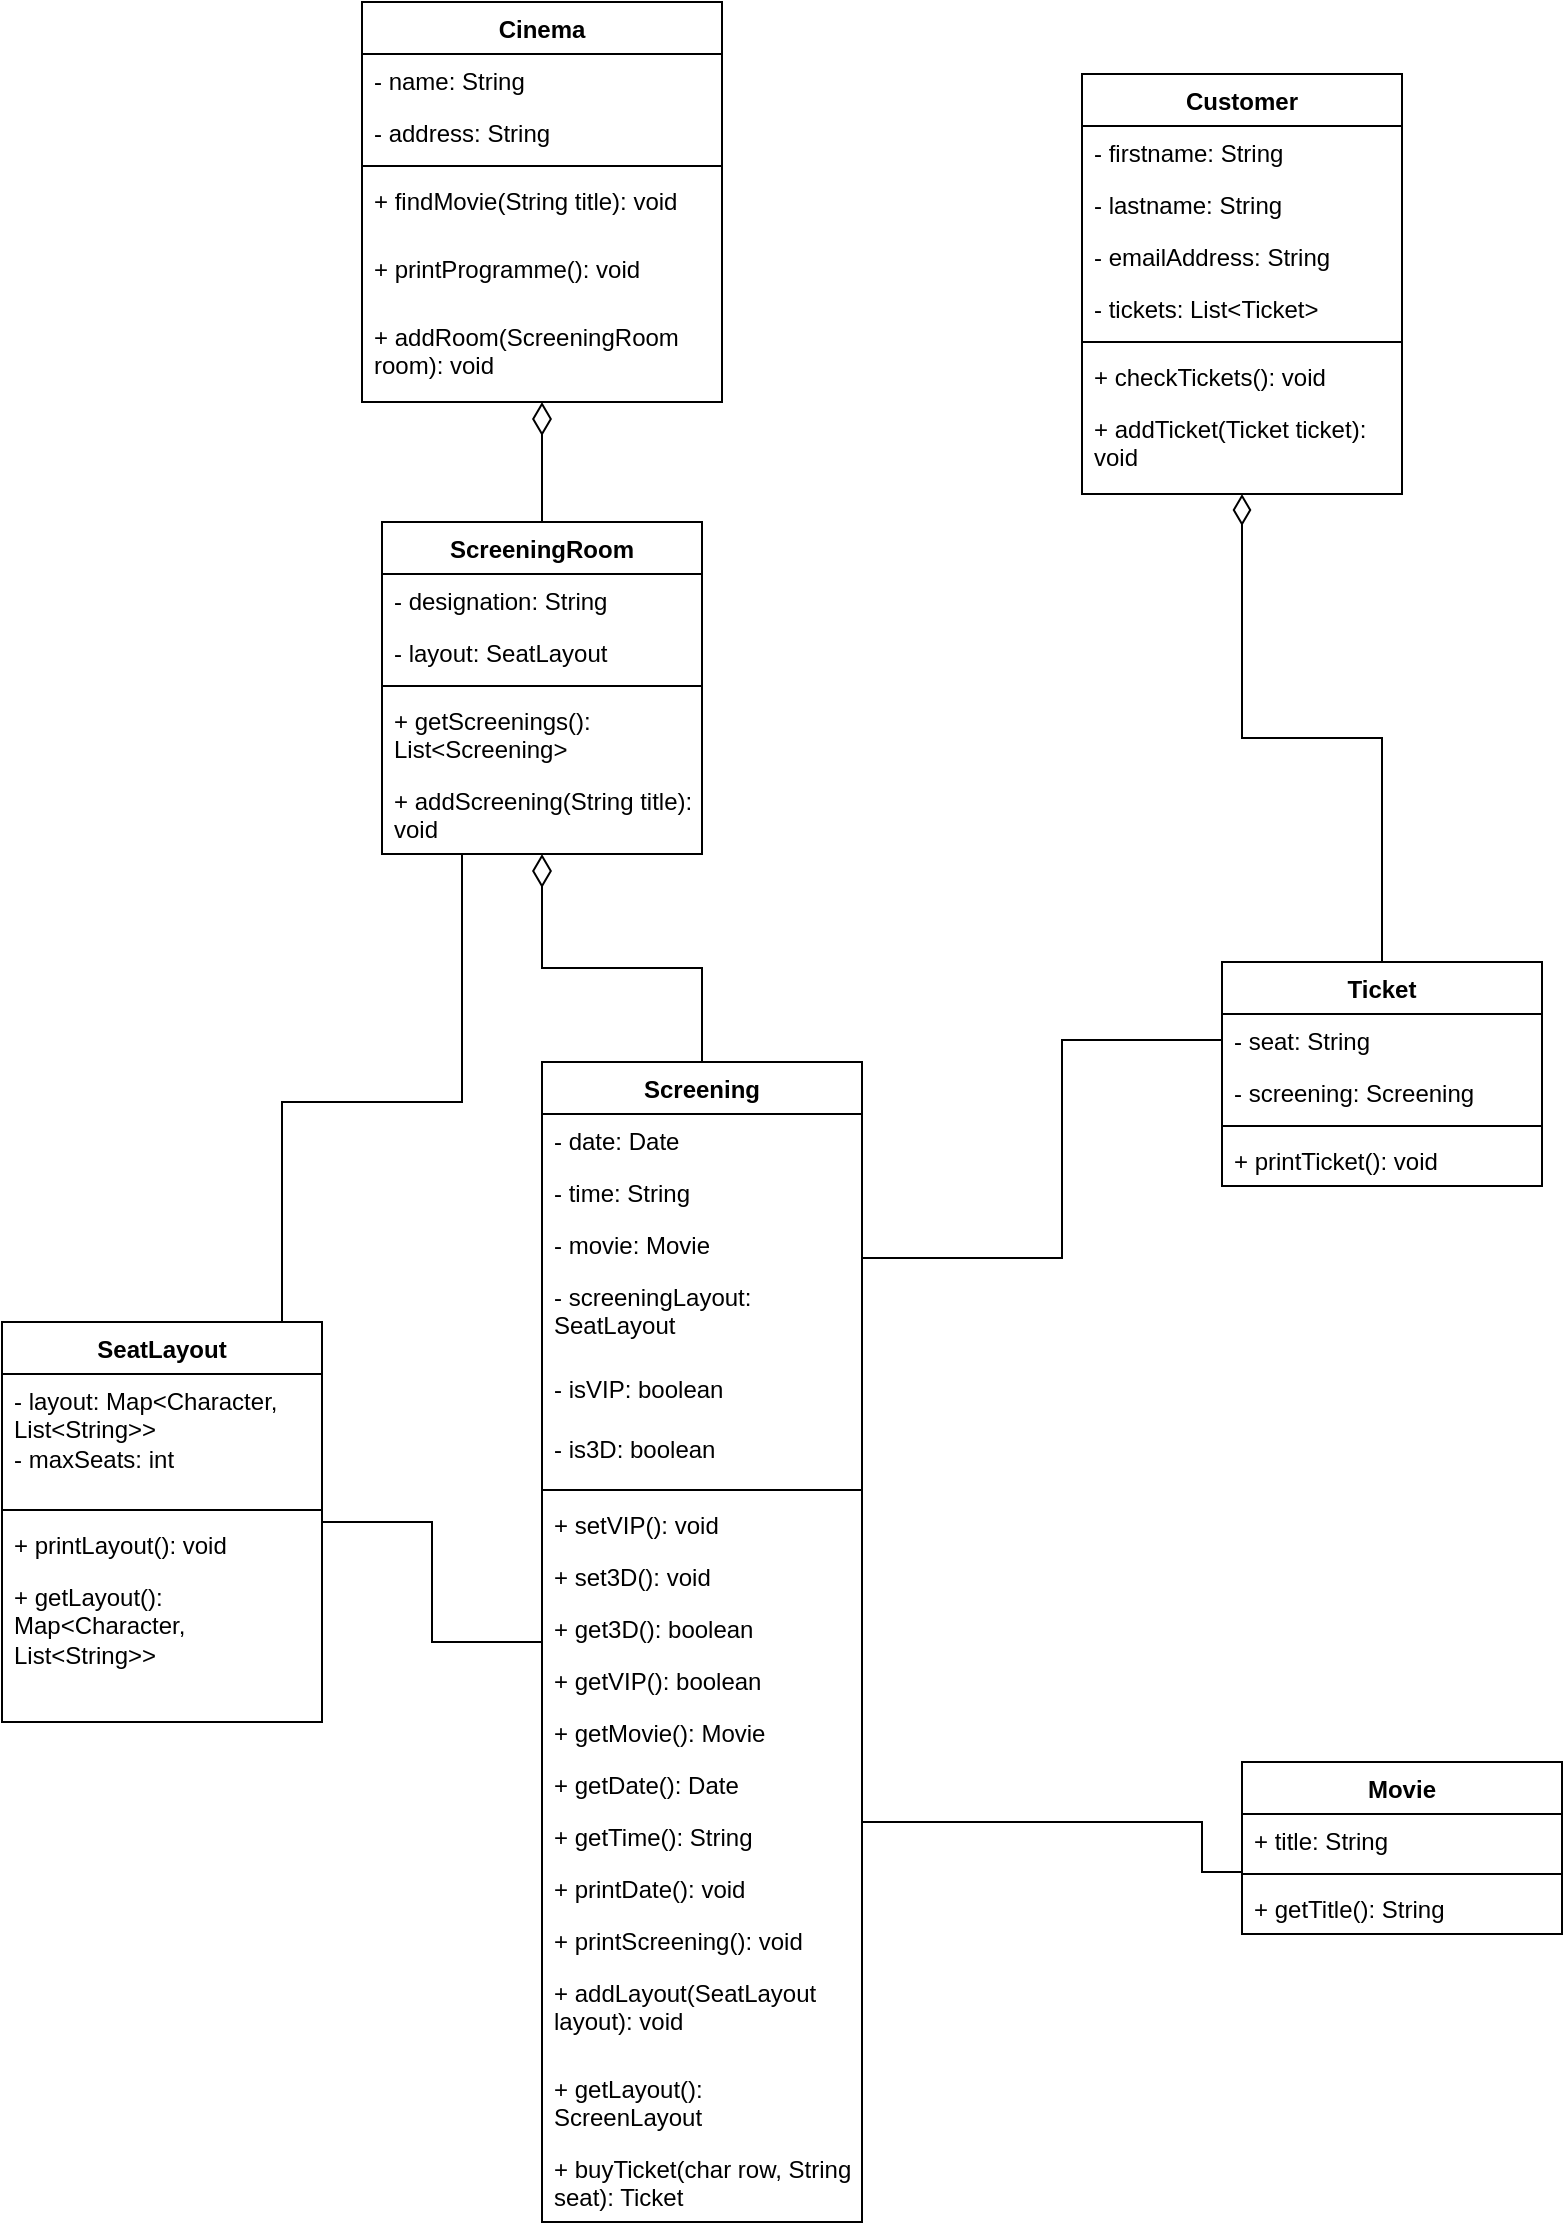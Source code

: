 <mxfile version="24.7.17">
  <diagram name="Strona-1" id="1AEKY5tCfrDMFi1p3VS5">
    <mxGraphModel dx="1195" dy="703" grid="1" gridSize="10" guides="1" tooltips="1" connect="1" arrows="1" fold="1" page="1" pageScale="1" pageWidth="827" pageHeight="1169" math="0" shadow="0">
      <root>
        <mxCell id="0" />
        <mxCell id="1" parent="0" />
        <mxCell id="GAVg0c8g9KsxBsIheXiO-1" value="Cinema" style="swimlane;fontStyle=1;align=center;verticalAlign=top;childLayout=stackLayout;horizontal=1;startSize=26;horizontalStack=0;resizeParent=1;resizeParentMax=0;resizeLast=0;collapsible=1;marginBottom=0;whiteSpace=wrap;html=1;" parent="1" vertex="1">
          <mxGeometry x="200" y="30" width="180" height="200" as="geometry" />
        </mxCell>
        <mxCell id="GAVg0c8g9KsxBsIheXiO-2" value="- name: String" style="text;strokeColor=none;fillColor=none;align=left;verticalAlign=top;spacingLeft=4;spacingRight=4;overflow=hidden;rotatable=0;points=[[0,0.5],[1,0.5]];portConstraint=eastwest;whiteSpace=wrap;html=1;" parent="GAVg0c8g9KsxBsIheXiO-1" vertex="1">
          <mxGeometry y="26" width="180" height="26" as="geometry" />
        </mxCell>
        <mxCell id="GAVg0c8g9KsxBsIheXiO-32" value="- address: String" style="text;strokeColor=none;fillColor=none;align=left;verticalAlign=top;spacingLeft=4;spacingRight=4;overflow=hidden;rotatable=0;points=[[0,0.5],[1,0.5]];portConstraint=eastwest;whiteSpace=wrap;html=1;" parent="GAVg0c8g9KsxBsIheXiO-1" vertex="1">
          <mxGeometry y="52" width="180" height="26" as="geometry" />
        </mxCell>
        <mxCell id="GAVg0c8g9KsxBsIheXiO-3" value="" style="line;strokeWidth=1;fillColor=none;align=left;verticalAlign=middle;spacingTop=-1;spacingLeft=3;spacingRight=3;rotatable=0;labelPosition=right;points=[];portConstraint=eastwest;strokeColor=inherit;" parent="GAVg0c8g9KsxBsIheXiO-1" vertex="1">
          <mxGeometry y="78" width="180" height="8" as="geometry" />
        </mxCell>
        <mxCell id="GAVg0c8g9KsxBsIheXiO-4" value="+ findMovie(String title): void" style="text;strokeColor=none;fillColor=none;align=left;verticalAlign=top;spacingLeft=4;spacingRight=4;overflow=hidden;rotatable=0;points=[[0,0.5],[1,0.5]];portConstraint=eastwest;whiteSpace=wrap;html=1;" parent="GAVg0c8g9KsxBsIheXiO-1" vertex="1">
          <mxGeometry y="86" width="180" height="34" as="geometry" />
        </mxCell>
        <mxCell id="GAVg0c8g9KsxBsIheXiO-33" value="+ printProgramme(): void" style="text;strokeColor=none;fillColor=none;align=left;verticalAlign=top;spacingLeft=4;spacingRight=4;overflow=hidden;rotatable=0;points=[[0,0.5],[1,0.5]];portConstraint=eastwest;whiteSpace=wrap;html=1;" parent="GAVg0c8g9KsxBsIheXiO-1" vertex="1">
          <mxGeometry y="120" width="180" height="34" as="geometry" />
        </mxCell>
        <mxCell id="unSGOQzExePCMTm-dUKI-7" value="+ addRoom(ScreeningRoom room): void" style="text;strokeColor=none;fillColor=none;align=left;verticalAlign=top;spacingLeft=4;spacingRight=4;overflow=hidden;rotatable=0;points=[[0,0.5],[1,0.5]];portConstraint=eastwest;whiteSpace=wrap;html=1;" parent="GAVg0c8g9KsxBsIheXiO-1" vertex="1">
          <mxGeometry y="154" width="180" height="46" as="geometry" />
        </mxCell>
        <mxCell id="GAVg0c8g9KsxBsIheXiO-25" style="edgeStyle=orthogonalEdgeStyle;rounded=0;orthogonalLoop=1;jettySize=auto;html=1;entryX=0;entryY=0.5;entryDx=0;entryDy=0;endArrow=none;endFill=0;" parent="1" source="GAVg0c8g9KsxBsIheXiO-5" edge="1">
          <mxGeometry relative="1" as="geometry">
            <Array as="points">
              <mxPoint x="620" y="940" />
              <mxPoint x="620" y="965" />
            </Array>
            <mxPoint x="640" y="975" as="targetPoint" />
          </mxGeometry>
        </mxCell>
        <mxCell id="GAVg0c8g9KsxBsIheXiO-46" style="edgeStyle=orthogonalEdgeStyle;rounded=0;orthogonalLoop=1;jettySize=auto;html=1;entryX=0;entryY=0.5;entryDx=0;entryDy=0;endArrow=none;endFill=0;" parent="1" source="GAVg0c8g9KsxBsIheXiO-5" target="GAVg0c8g9KsxBsIheXiO-42" edge="1">
          <mxGeometry relative="1" as="geometry">
            <Array as="points">
              <mxPoint x="550" y="658" />
              <mxPoint x="550" y="549" />
            </Array>
          </mxGeometry>
        </mxCell>
        <mxCell id="GAVg0c8g9KsxBsIheXiO-5" value="Screening" style="swimlane;fontStyle=1;align=center;verticalAlign=top;childLayout=stackLayout;horizontal=1;startSize=26;horizontalStack=0;resizeParent=1;resizeParentMax=0;resizeLast=0;collapsible=1;marginBottom=0;whiteSpace=wrap;html=1;" parent="1" vertex="1">
          <mxGeometry x="290" y="560" width="160" height="580" as="geometry" />
        </mxCell>
        <mxCell id="M-Hh1-exw0_wcfvshpKW-4" value="- date: Date" style="text;strokeColor=none;fillColor=none;align=left;verticalAlign=top;spacingLeft=4;spacingRight=4;overflow=hidden;rotatable=0;points=[[0,0.5],[1,0.5]];portConstraint=eastwest;whiteSpace=wrap;html=1;" vertex="1" parent="GAVg0c8g9KsxBsIheXiO-5">
          <mxGeometry y="26" width="160" height="26" as="geometry" />
        </mxCell>
        <mxCell id="GAVg0c8g9KsxBsIheXiO-6" value="- time: String" style="text;strokeColor=none;fillColor=none;align=left;verticalAlign=top;spacingLeft=4;spacingRight=4;overflow=hidden;rotatable=0;points=[[0,0.5],[1,0.5]];portConstraint=eastwest;whiteSpace=wrap;html=1;" parent="GAVg0c8g9KsxBsIheXiO-5" vertex="1">
          <mxGeometry y="52" width="160" height="26" as="geometry" />
        </mxCell>
        <mxCell id="M-Hh1-exw0_wcfvshpKW-5" value="- movie: Movie" style="text;strokeColor=none;fillColor=none;align=left;verticalAlign=top;spacingLeft=4;spacingRight=4;overflow=hidden;rotatable=0;points=[[0,0.5],[1,0.5]];portConstraint=eastwest;whiteSpace=wrap;html=1;" vertex="1" parent="GAVg0c8g9KsxBsIheXiO-5">
          <mxGeometry y="78" width="160" height="26" as="geometry" />
        </mxCell>
        <mxCell id="M-Hh1-exw0_wcfvshpKW-6" value="- screeningLayout: SeatLayout" style="text;strokeColor=none;fillColor=none;align=left;verticalAlign=top;spacingLeft=4;spacingRight=4;overflow=hidden;rotatable=0;points=[[0,0.5],[1,0.5]];portConstraint=eastwest;whiteSpace=wrap;html=1;" vertex="1" parent="GAVg0c8g9KsxBsIheXiO-5">
          <mxGeometry y="104" width="160" height="46" as="geometry" />
        </mxCell>
        <mxCell id="M-Hh1-exw0_wcfvshpKW-7" value="- isVIP: boolean" style="text;strokeColor=none;fillColor=none;align=left;verticalAlign=top;spacingLeft=4;spacingRight=4;overflow=hidden;rotatable=0;points=[[0,0.5],[1,0.5]];portConstraint=eastwest;whiteSpace=wrap;html=1;" vertex="1" parent="GAVg0c8g9KsxBsIheXiO-5">
          <mxGeometry y="150" width="160" height="30" as="geometry" />
        </mxCell>
        <mxCell id="M-Hh1-exw0_wcfvshpKW-8" value="- is3D: boolean" style="text;strokeColor=none;fillColor=none;align=left;verticalAlign=top;spacingLeft=4;spacingRight=4;overflow=hidden;rotatable=0;points=[[0,0.5],[1,0.5]];portConstraint=eastwest;whiteSpace=wrap;html=1;" vertex="1" parent="GAVg0c8g9KsxBsIheXiO-5">
          <mxGeometry y="180" width="160" height="30" as="geometry" />
        </mxCell>
        <mxCell id="GAVg0c8g9KsxBsIheXiO-7" value="" style="line;strokeWidth=1;fillColor=none;align=left;verticalAlign=middle;spacingTop=-1;spacingLeft=3;spacingRight=3;rotatable=0;labelPosition=right;points=[];portConstraint=eastwest;strokeColor=inherit;" parent="GAVg0c8g9KsxBsIheXiO-5" vertex="1">
          <mxGeometry y="210" width="160" height="8" as="geometry" />
        </mxCell>
        <mxCell id="GAVg0c8g9KsxBsIheXiO-8" value="+ setVIP(): void" style="text;strokeColor=none;fillColor=none;align=left;verticalAlign=top;spacingLeft=4;spacingRight=4;overflow=hidden;rotatable=0;points=[[0,0.5],[1,0.5]];portConstraint=eastwest;whiteSpace=wrap;html=1;" parent="GAVg0c8g9KsxBsIheXiO-5" vertex="1">
          <mxGeometry y="218" width="160" height="26" as="geometry" />
        </mxCell>
        <mxCell id="M-Hh1-exw0_wcfvshpKW-9" value="+ set3D(): void" style="text;strokeColor=none;fillColor=none;align=left;verticalAlign=top;spacingLeft=4;spacingRight=4;overflow=hidden;rotatable=0;points=[[0,0.5],[1,0.5]];portConstraint=eastwest;whiteSpace=wrap;html=1;" vertex="1" parent="GAVg0c8g9KsxBsIheXiO-5">
          <mxGeometry y="244" width="160" height="26" as="geometry" />
        </mxCell>
        <mxCell id="M-Hh1-exw0_wcfvshpKW-10" value="+ get3D(): boolean" style="text;strokeColor=none;fillColor=none;align=left;verticalAlign=top;spacingLeft=4;spacingRight=4;overflow=hidden;rotatable=0;points=[[0,0.5],[1,0.5]];portConstraint=eastwest;whiteSpace=wrap;html=1;" vertex="1" parent="GAVg0c8g9KsxBsIheXiO-5">
          <mxGeometry y="270" width="160" height="26" as="geometry" />
        </mxCell>
        <mxCell id="M-Hh1-exw0_wcfvshpKW-11" value="+ getVIP(): boolean" style="text;strokeColor=none;fillColor=none;align=left;verticalAlign=top;spacingLeft=4;spacingRight=4;overflow=hidden;rotatable=0;points=[[0,0.5],[1,0.5]];portConstraint=eastwest;whiteSpace=wrap;html=1;" vertex="1" parent="GAVg0c8g9KsxBsIheXiO-5">
          <mxGeometry y="296" width="160" height="26" as="geometry" />
        </mxCell>
        <mxCell id="M-Hh1-exw0_wcfvshpKW-12" value="+ getMovie(): Movie" style="text;strokeColor=none;fillColor=none;align=left;verticalAlign=top;spacingLeft=4;spacingRight=4;overflow=hidden;rotatable=0;points=[[0,0.5],[1,0.5]];portConstraint=eastwest;whiteSpace=wrap;html=1;" vertex="1" parent="GAVg0c8g9KsxBsIheXiO-5">
          <mxGeometry y="322" width="160" height="26" as="geometry" />
        </mxCell>
        <mxCell id="M-Hh1-exw0_wcfvshpKW-13" value="+ getDate(): Date" style="text;strokeColor=none;fillColor=none;align=left;verticalAlign=top;spacingLeft=4;spacingRight=4;overflow=hidden;rotatable=0;points=[[0,0.5],[1,0.5]];portConstraint=eastwest;whiteSpace=wrap;html=1;" vertex="1" parent="GAVg0c8g9KsxBsIheXiO-5">
          <mxGeometry y="348" width="160" height="26" as="geometry" />
        </mxCell>
        <mxCell id="M-Hh1-exw0_wcfvshpKW-14" value="+ getTime(): String" style="text;strokeColor=none;fillColor=none;align=left;verticalAlign=top;spacingLeft=4;spacingRight=4;overflow=hidden;rotatable=0;points=[[0,0.5],[1,0.5]];portConstraint=eastwest;whiteSpace=wrap;html=1;" vertex="1" parent="GAVg0c8g9KsxBsIheXiO-5">
          <mxGeometry y="374" width="160" height="26" as="geometry" />
        </mxCell>
        <mxCell id="M-Hh1-exw0_wcfvshpKW-15" value="+ printDate(): void" style="text;strokeColor=none;fillColor=none;align=left;verticalAlign=top;spacingLeft=4;spacingRight=4;overflow=hidden;rotatable=0;points=[[0,0.5],[1,0.5]];portConstraint=eastwest;whiteSpace=wrap;html=1;" vertex="1" parent="GAVg0c8g9KsxBsIheXiO-5">
          <mxGeometry y="400" width="160" height="26" as="geometry" />
        </mxCell>
        <mxCell id="M-Hh1-exw0_wcfvshpKW-16" value="+ printScreening(): void" style="text;strokeColor=none;fillColor=none;align=left;verticalAlign=top;spacingLeft=4;spacingRight=4;overflow=hidden;rotatable=0;points=[[0,0.5],[1,0.5]];portConstraint=eastwest;whiteSpace=wrap;html=1;" vertex="1" parent="GAVg0c8g9KsxBsIheXiO-5">
          <mxGeometry y="426" width="160" height="26" as="geometry" />
        </mxCell>
        <mxCell id="M-Hh1-exw0_wcfvshpKW-17" value="+ addLayout(SeatLayout layout): void" style="text;strokeColor=none;fillColor=none;align=left;verticalAlign=top;spacingLeft=4;spacingRight=4;overflow=hidden;rotatable=0;points=[[0,0.5],[1,0.5]];portConstraint=eastwest;whiteSpace=wrap;html=1;" vertex="1" parent="GAVg0c8g9KsxBsIheXiO-5">
          <mxGeometry y="452" width="160" height="48" as="geometry" />
        </mxCell>
        <mxCell id="M-Hh1-exw0_wcfvshpKW-18" value="+ getLayout(): ScreenLayout" style="text;strokeColor=none;fillColor=none;align=left;verticalAlign=top;spacingLeft=4;spacingRight=4;overflow=hidden;rotatable=0;points=[[0,0.5],[1,0.5]];portConstraint=eastwest;whiteSpace=wrap;html=1;" vertex="1" parent="GAVg0c8g9KsxBsIheXiO-5">
          <mxGeometry y="500" width="160" height="40" as="geometry" />
        </mxCell>
        <mxCell id="M-Hh1-exw0_wcfvshpKW-19" value="+ buyTicket(char row, String seat): Ticket" style="text;strokeColor=none;fillColor=none;align=left;verticalAlign=top;spacingLeft=4;spacingRight=4;overflow=hidden;rotatable=0;points=[[0,0.5],[1,0.5]];portConstraint=eastwest;whiteSpace=wrap;html=1;" vertex="1" parent="GAVg0c8g9KsxBsIheXiO-5">
          <mxGeometry y="540" width="160" height="40" as="geometry" />
        </mxCell>
        <mxCell id="GAVg0c8g9KsxBsIheXiO-9" value="Movie" style="swimlane;fontStyle=1;align=center;verticalAlign=top;childLayout=stackLayout;horizontal=1;startSize=26;horizontalStack=0;resizeParent=1;resizeParentMax=0;resizeLast=0;collapsible=1;marginBottom=0;whiteSpace=wrap;html=1;" parent="1" vertex="1">
          <mxGeometry x="640" y="910" width="160" height="86" as="geometry" />
        </mxCell>
        <mxCell id="GAVg0c8g9KsxBsIheXiO-10" value="+ title: String" style="text;strokeColor=none;fillColor=none;align=left;verticalAlign=top;spacingLeft=4;spacingRight=4;overflow=hidden;rotatable=0;points=[[0,0.5],[1,0.5]];portConstraint=eastwest;whiteSpace=wrap;html=1;" parent="GAVg0c8g9KsxBsIheXiO-9" vertex="1">
          <mxGeometry y="26" width="160" height="26" as="geometry" />
        </mxCell>
        <mxCell id="GAVg0c8g9KsxBsIheXiO-11" value="" style="line;strokeWidth=1;fillColor=none;align=left;verticalAlign=middle;spacingTop=-1;spacingLeft=3;spacingRight=3;rotatable=0;labelPosition=right;points=[];portConstraint=eastwest;strokeColor=inherit;" parent="GAVg0c8g9KsxBsIheXiO-9" vertex="1">
          <mxGeometry y="52" width="160" height="8" as="geometry" />
        </mxCell>
        <mxCell id="GAVg0c8g9KsxBsIheXiO-12" value="+ getTitle(): String" style="text;strokeColor=none;fillColor=none;align=left;verticalAlign=top;spacingLeft=4;spacingRight=4;overflow=hidden;rotatable=0;points=[[0,0.5],[1,0.5]];portConstraint=eastwest;whiteSpace=wrap;html=1;" parent="GAVg0c8g9KsxBsIheXiO-9" vertex="1">
          <mxGeometry y="60" width="160" height="26" as="geometry" />
        </mxCell>
        <mxCell id="GAVg0c8g9KsxBsIheXiO-17" value="ScreeningRoom" style="swimlane;fontStyle=1;align=center;verticalAlign=top;childLayout=stackLayout;horizontal=1;startSize=26;horizontalStack=0;resizeParent=1;resizeParentMax=0;resizeLast=0;collapsible=1;marginBottom=0;whiteSpace=wrap;html=1;" parent="1" vertex="1">
          <mxGeometry x="210" y="290" width="160" height="166" as="geometry" />
        </mxCell>
        <mxCell id="GAVg0c8g9KsxBsIheXiO-18" value="- designation: String" style="text;strokeColor=none;fillColor=none;align=left;verticalAlign=top;spacingLeft=4;spacingRight=4;overflow=hidden;rotatable=0;points=[[0,0.5],[1,0.5]];portConstraint=eastwest;whiteSpace=wrap;html=1;" parent="GAVg0c8g9KsxBsIheXiO-17" vertex="1">
          <mxGeometry y="26" width="160" height="26" as="geometry" />
        </mxCell>
        <mxCell id="M-Hh1-exw0_wcfvshpKW-1" value="- layout: SeatLayout" style="text;strokeColor=none;fillColor=none;align=left;verticalAlign=top;spacingLeft=4;spacingRight=4;overflow=hidden;rotatable=0;points=[[0,0.5],[1,0.5]];portConstraint=eastwest;whiteSpace=wrap;html=1;" vertex="1" parent="GAVg0c8g9KsxBsIheXiO-17">
          <mxGeometry y="52" width="160" height="26" as="geometry" />
        </mxCell>
        <mxCell id="GAVg0c8g9KsxBsIheXiO-19" value="" style="line;strokeWidth=1;fillColor=none;align=left;verticalAlign=middle;spacingTop=-1;spacingLeft=3;spacingRight=3;rotatable=0;labelPosition=right;points=[];portConstraint=eastwest;strokeColor=inherit;" parent="GAVg0c8g9KsxBsIheXiO-17" vertex="1">
          <mxGeometry y="78" width="160" height="8" as="geometry" />
        </mxCell>
        <mxCell id="GAVg0c8g9KsxBsIheXiO-20" value="+ getScreenings(): List&amp;lt;Screening&amp;gt;" style="text;strokeColor=none;fillColor=none;align=left;verticalAlign=top;spacingLeft=4;spacingRight=4;overflow=hidden;rotatable=0;points=[[0,0.5],[1,0.5]];portConstraint=eastwest;whiteSpace=wrap;html=1;" parent="GAVg0c8g9KsxBsIheXiO-17" vertex="1">
          <mxGeometry y="86" width="160" height="40" as="geometry" />
        </mxCell>
        <mxCell id="GAVg0c8g9KsxBsIheXiO-49" value="+ addScreening(String title): void" style="text;strokeColor=none;fillColor=none;align=left;verticalAlign=top;spacingLeft=4;spacingRight=4;overflow=hidden;rotatable=0;points=[[0,0.5],[1,0.5]];portConstraint=eastwest;whiteSpace=wrap;html=1;" parent="GAVg0c8g9KsxBsIheXiO-17" vertex="1">
          <mxGeometry y="126" width="160" height="40" as="geometry" />
        </mxCell>
        <mxCell id="GAVg0c8g9KsxBsIheXiO-21" style="edgeStyle=orthogonalEdgeStyle;rounded=0;orthogonalLoop=1;jettySize=auto;html=1;endArrow=diamondThin;endFill=0;endSize=14;entryX=0.5;entryY=1;entryDx=0;entryDy=0;" parent="1" source="GAVg0c8g9KsxBsIheXiO-17" target="GAVg0c8g9KsxBsIheXiO-1" edge="1">
          <mxGeometry relative="1" as="geometry">
            <mxPoint x="310" y="340" as="targetPoint" />
          </mxGeometry>
        </mxCell>
        <mxCell id="GAVg0c8g9KsxBsIheXiO-31" style="edgeStyle=orthogonalEdgeStyle;rounded=0;orthogonalLoop=1;jettySize=auto;html=1;endArrow=none;endFill=0;" parent="1" source="GAVg0c8g9KsxBsIheXiO-27" target="GAVg0c8g9KsxBsIheXiO-17" edge="1">
          <mxGeometry relative="1" as="geometry">
            <Array as="points">
              <mxPoint x="160" y="580" />
              <mxPoint x="250" y="580" />
            </Array>
          </mxGeometry>
        </mxCell>
        <mxCell id="joMGRhJ9hOHxTJ87XTVP-1" style="edgeStyle=orthogonalEdgeStyle;rounded=0;orthogonalLoop=1;jettySize=auto;html=1;endArrow=none;endFill=0;" parent="1" source="GAVg0c8g9KsxBsIheXiO-27" target="GAVg0c8g9KsxBsIheXiO-5" edge="1">
          <mxGeometry relative="1" as="geometry" />
        </mxCell>
        <mxCell id="GAVg0c8g9KsxBsIheXiO-27" value="SeatLayout" style="swimlane;fontStyle=1;align=center;verticalAlign=top;childLayout=stackLayout;horizontal=1;startSize=26;horizontalStack=0;resizeParent=1;resizeParentMax=0;resizeLast=0;collapsible=1;marginBottom=0;whiteSpace=wrap;html=1;" parent="1" vertex="1">
          <mxGeometry x="20" y="690" width="160" height="200" as="geometry" />
        </mxCell>
        <mxCell id="GAVg0c8g9KsxBsIheXiO-28" value="- layout: Map&amp;lt;Character, List&amp;lt;String&amp;gt;&amp;gt;&lt;div&gt;- maxSeats: int&lt;/div&gt;" style="text;strokeColor=none;fillColor=none;align=left;verticalAlign=top;spacingLeft=4;spacingRight=4;overflow=hidden;rotatable=0;points=[[0,0.5],[1,0.5]];portConstraint=eastwest;whiteSpace=wrap;html=1;" parent="GAVg0c8g9KsxBsIheXiO-27" vertex="1">
          <mxGeometry y="26" width="160" height="64" as="geometry" />
        </mxCell>
        <mxCell id="GAVg0c8g9KsxBsIheXiO-29" value="" style="line;strokeWidth=1;fillColor=none;align=left;verticalAlign=middle;spacingTop=-1;spacingLeft=3;spacingRight=3;rotatable=0;labelPosition=right;points=[];portConstraint=eastwest;strokeColor=inherit;" parent="GAVg0c8g9KsxBsIheXiO-27" vertex="1">
          <mxGeometry y="90" width="160" height="8" as="geometry" />
        </mxCell>
        <mxCell id="GAVg0c8g9KsxBsIheXiO-30" value="+ printLayout(): void" style="text;strokeColor=none;fillColor=none;align=left;verticalAlign=top;spacingLeft=4;spacingRight=4;overflow=hidden;rotatable=0;points=[[0,0.5],[1,0.5]];portConstraint=eastwest;whiteSpace=wrap;html=1;" parent="GAVg0c8g9KsxBsIheXiO-27" vertex="1">
          <mxGeometry y="98" width="160" height="26" as="geometry" />
        </mxCell>
        <mxCell id="M-Hh1-exw0_wcfvshpKW-2" value="+ getLayout(): Map&amp;lt;Character, List&amp;lt;String&amp;gt;&amp;gt;" style="text;strokeColor=none;fillColor=none;align=left;verticalAlign=top;spacingLeft=4;spacingRight=4;overflow=hidden;rotatable=0;points=[[0,0.5],[1,0.5]];portConstraint=eastwest;whiteSpace=wrap;html=1;" vertex="1" parent="GAVg0c8g9KsxBsIheXiO-27">
          <mxGeometry y="124" width="160" height="76" as="geometry" />
        </mxCell>
        <mxCell id="GAVg0c8g9KsxBsIheXiO-34" style="edgeStyle=orthogonalEdgeStyle;rounded=0;orthogonalLoop=1;jettySize=auto;html=1;endArrow=diamondThin;endFill=0;endSize=14;" parent="1" source="GAVg0c8g9KsxBsIheXiO-5" target="GAVg0c8g9KsxBsIheXiO-17" edge="1">
          <mxGeometry relative="1" as="geometry" />
        </mxCell>
        <mxCell id="GAVg0c8g9KsxBsIheXiO-35" value="Customer" style="swimlane;fontStyle=1;align=center;verticalAlign=top;childLayout=stackLayout;horizontal=1;startSize=26;horizontalStack=0;resizeParent=1;resizeParentMax=0;resizeLast=0;collapsible=1;marginBottom=0;whiteSpace=wrap;html=1;" parent="1" vertex="1">
          <mxGeometry x="560" y="66" width="160" height="210" as="geometry" />
        </mxCell>
        <mxCell id="GAVg0c8g9KsxBsIheXiO-36" value="- firstname: String" style="text;strokeColor=none;fillColor=none;align=left;verticalAlign=top;spacingLeft=4;spacingRight=4;overflow=hidden;rotatable=0;points=[[0,0.5],[1,0.5]];portConstraint=eastwest;whiteSpace=wrap;html=1;" parent="GAVg0c8g9KsxBsIheXiO-35" vertex="1">
          <mxGeometry y="26" width="160" height="26" as="geometry" />
        </mxCell>
        <mxCell id="GAVg0c8g9KsxBsIheXiO-39" value="- lastname: String" style="text;strokeColor=none;fillColor=none;align=left;verticalAlign=top;spacingLeft=4;spacingRight=4;overflow=hidden;rotatable=0;points=[[0,0.5],[1,0.5]];portConstraint=eastwest;whiteSpace=wrap;html=1;" parent="GAVg0c8g9KsxBsIheXiO-35" vertex="1">
          <mxGeometry y="52" width="160" height="26" as="geometry" />
        </mxCell>
        <mxCell id="GAVg0c8g9KsxBsIheXiO-40" value="- emailAddress: String" style="text;strokeColor=none;fillColor=none;align=left;verticalAlign=top;spacingLeft=4;spacingRight=4;overflow=hidden;rotatable=0;points=[[0,0.5],[1,0.5]];portConstraint=eastwest;whiteSpace=wrap;html=1;" parent="GAVg0c8g9KsxBsIheXiO-35" vertex="1">
          <mxGeometry y="78" width="160" height="26" as="geometry" />
        </mxCell>
        <mxCell id="M-Hh1-exw0_wcfvshpKW-21" value="- tickets: List&amp;lt;Ticket&amp;gt;" style="text;strokeColor=none;fillColor=none;align=left;verticalAlign=top;spacingLeft=4;spacingRight=4;overflow=hidden;rotatable=0;points=[[0,0.5],[1,0.5]];portConstraint=eastwest;whiteSpace=wrap;html=1;" vertex="1" parent="GAVg0c8g9KsxBsIheXiO-35">
          <mxGeometry y="104" width="160" height="26" as="geometry" />
        </mxCell>
        <mxCell id="GAVg0c8g9KsxBsIheXiO-37" value="" style="line;strokeWidth=1;fillColor=none;align=left;verticalAlign=middle;spacingTop=-1;spacingLeft=3;spacingRight=3;rotatable=0;labelPosition=right;points=[];portConstraint=eastwest;strokeColor=inherit;" parent="GAVg0c8g9KsxBsIheXiO-35" vertex="1">
          <mxGeometry y="130" width="160" height="8" as="geometry" />
        </mxCell>
        <mxCell id="GAVg0c8g9KsxBsIheXiO-38" value="+ checkTickets(): void" style="text;strokeColor=none;fillColor=none;align=left;verticalAlign=top;spacingLeft=4;spacingRight=4;overflow=hidden;rotatable=0;points=[[0,0.5],[1,0.5]];portConstraint=eastwest;whiteSpace=wrap;html=1;" parent="GAVg0c8g9KsxBsIheXiO-35" vertex="1">
          <mxGeometry y="138" width="160" height="26" as="geometry" />
        </mxCell>
        <mxCell id="M-Hh1-exw0_wcfvshpKW-22" value="+ addTicket(Ticket ticket): void" style="text;strokeColor=none;fillColor=none;align=left;verticalAlign=top;spacingLeft=4;spacingRight=4;overflow=hidden;rotatable=0;points=[[0,0.5],[1,0.5]];portConstraint=eastwest;whiteSpace=wrap;html=1;" vertex="1" parent="GAVg0c8g9KsxBsIheXiO-35">
          <mxGeometry y="164" width="160" height="46" as="geometry" />
        </mxCell>
        <mxCell id="GAVg0c8g9KsxBsIheXiO-48" style="edgeStyle=orthogonalEdgeStyle;rounded=0;orthogonalLoop=1;jettySize=auto;html=1;endArrow=diamondThin;endFill=0;endSize=13;" parent="1" source="GAVg0c8g9KsxBsIheXiO-41" target="GAVg0c8g9KsxBsIheXiO-35" edge="1">
          <mxGeometry relative="1" as="geometry" />
        </mxCell>
        <mxCell id="GAVg0c8g9KsxBsIheXiO-41" value="Ticket" style="swimlane;fontStyle=1;align=center;verticalAlign=top;childLayout=stackLayout;horizontal=1;startSize=26;horizontalStack=0;resizeParent=1;resizeParentMax=0;resizeLast=0;collapsible=1;marginBottom=0;whiteSpace=wrap;html=1;" parent="1" vertex="1">
          <mxGeometry x="630" y="510" width="160" height="112" as="geometry" />
        </mxCell>
        <mxCell id="GAVg0c8g9KsxBsIheXiO-42" value="- seat: String" style="text;strokeColor=none;fillColor=none;align=left;verticalAlign=top;spacingLeft=4;spacingRight=4;overflow=hidden;rotatable=0;points=[[0,0.5],[1,0.5]];portConstraint=eastwest;whiteSpace=wrap;html=1;" parent="GAVg0c8g9KsxBsIheXiO-41" vertex="1">
          <mxGeometry y="26" width="160" height="26" as="geometry" />
        </mxCell>
        <mxCell id="M-Hh1-exw0_wcfvshpKW-20" value="- screening: Screening" style="text;strokeColor=none;fillColor=none;align=left;verticalAlign=top;spacingLeft=4;spacingRight=4;overflow=hidden;rotatable=0;points=[[0,0.5],[1,0.5]];portConstraint=eastwest;whiteSpace=wrap;html=1;" vertex="1" parent="GAVg0c8g9KsxBsIheXiO-41">
          <mxGeometry y="52" width="160" height="26" as="geometry" />
        </mxCell>
        <mxCell id="GAVg0c8g9KsxBsIheXiO-43" value="" style="line;strokeWidth=1;fillColor=none;align=left;verticalAlign=middle;spacingTop=-1;spacingLeft=3;spacingRight=3;rotatable=0;labelPosition=right;points=[];portConstraint=eastwest;strokeColor=inherit;" parent="GAVg0c8g9KsxBsIheXiO-41" vertex="1">
          <mxGeometry y="78" width="160" height="8" as="geometry" />
        </mxCell>
        <mxCell id="GAVg0c8g9KsxBsIheXiO-44" value="+ printTicket(): void" style="text;strokeColor=none;fillColor=none;align=left;verticalAlign=top;spacingLeft=4;spacingRight=4;overflow=hidden;rotatable=0;points=[[0,0.5],[1,0.5]];portConstraint=eastwest;whiteSpace=wrap;html=1;" parent="GAVg0c8g9KsxBsIheXiO-41" vertex="1">
          <mxGeometry y="86" width="160" height="26" as="geometry" />
        </mxCell>
      </root>
    </mxGraphModel>
  </diagram>
</mxfile>
